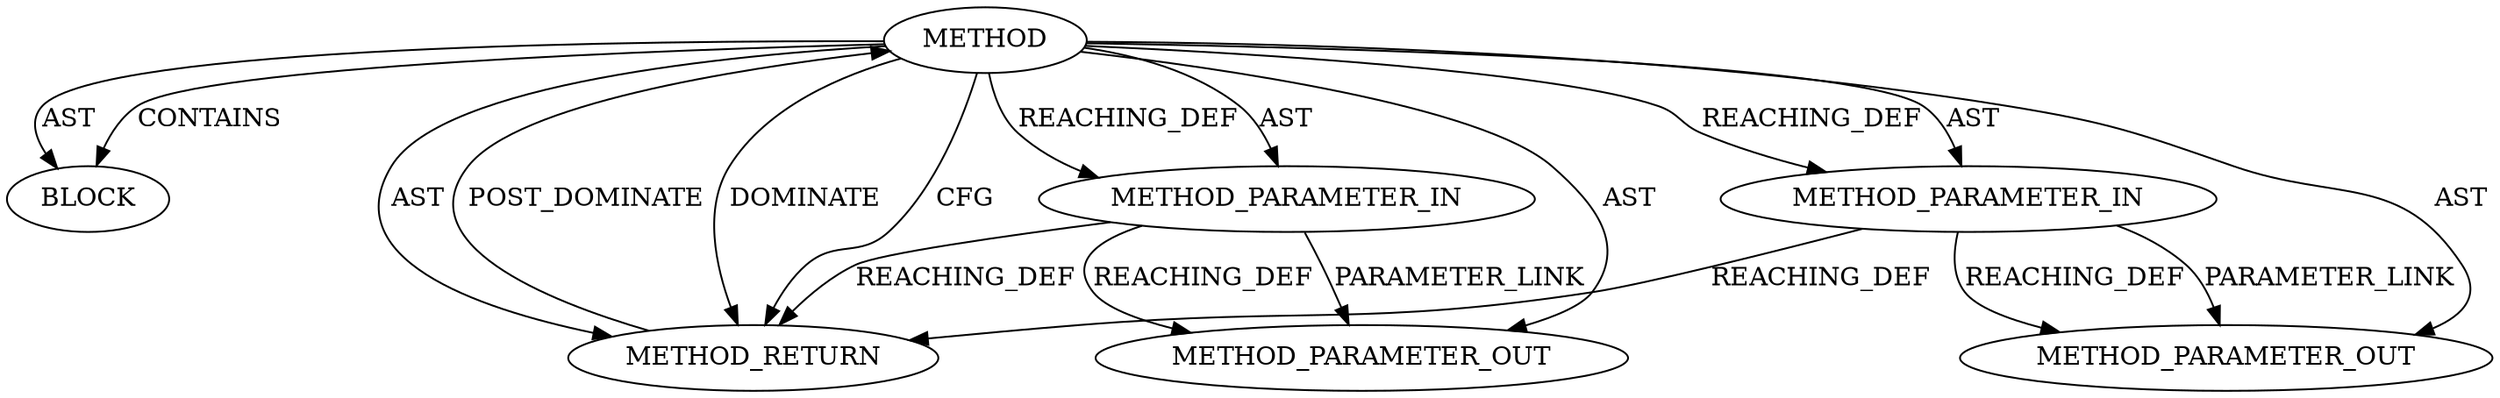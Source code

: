 digraph {
  12230 [label=BLOCK ORDER=1 ARGUMENT_INDEX=1 CODE="<empty>" TYPE_FULL_NAME="ANY"]
  12231 [label=METHOD_RETURN ORDER=2 CODE="RET" TYPE_FULL_NAME="ANY" EVALUATION_STRATEGY="BY_VALUE"]
  12228 [label=METHOD_PARAMETER_IN ORDER=1 CODE="p1" IS_VARIADIC=false TYPE_FULL_NAME="ANY" EVALUATION_STRATEGY="BY_VALUE" INDEX=1 NAME="p1"]
  12229 [label=METHOD_PARAMETER_IN ORDER=2 CODE="p2" IS_VARIADIC=false TYPE_FULL_NAME="ANY" EVALUATION_STRATEGY="BY_VALUE" INDEX=2 NAME="p2"]
  13346 [label=METHOD_PARAMETER_OUT ORDER=1 CODE="p1" IS_VARIADIC=false TYPE_FULL_NAME="ANY" EVALUATION_STRATEGY="BY_VALUE" INDEX=1 NAME="p1"]
  13347 [label=METHOD_PARAMETER_OUT ORDER=2 CODE="p2" IS_VARIADIC=false TYPE_FULL_NAME="ANY" EVALUATION_STRATEGY="BY_VALUE" INDEX=2 NAME="p2"]
  12227 [label=METHOD AST_PARENT_TYPE="NAMESPACE_BLOCK" AST_PARENT_FULL_NAME="<global>" ORDER=0 CODE="<empty>" FULL_NAME="ceph_encode_16" IS_EXTERNAL=true FILENAME="<empty>" SIGNATURE="" NAME="ceph_encode_16"]
  12227 -> 12231 [label=CFG ]
  12227 -> 12230 [label=AST ]
  12229 -> 13347 [label=REACHING_DEF VARIABLE="p2"]
  12227 -> 12231 [label=DOMINATE ]
  12227 -> 13347 [label=AST ]
  12228 -> 13346 [label=PARAMETER_LINK ]
  12231 -> 12227 [label=POST_DOMINATE ]
  12229 -> 12231 [label=REACHING_DEF VARIABLE="p2"]
  12227 -> 12229 [label=REACHING_DEF VARIABLE=""]
  12227 -> 12231 [label=AST ]
  12227 -> 12228 [label=REACHING_DEF VARIABLE=""]
  12227 -> 12228 [label=AST ]
  12227 -> 12229 [label=AST ]
  12228 -> 12231 [label=REACHING_DEF VARIABLE="p1"]
  12227 -> 13346 [label=AST ]
  12227 -> 12230 [label=CONTAINS ]
  12228 -> 13346 [label=REACHING_DEF VARIABLE="p1"]
  12229 -> 13347 [label=PARAMETER_LINK ]
}
